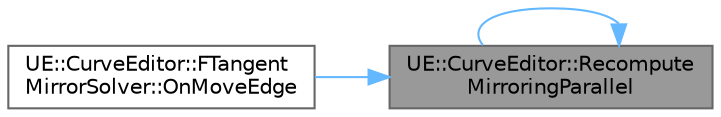 digraph "UE::CurveEditor::RecomputeMirroringParallel"
{
 // INTERACTIVE_SVG=YES
 // LATEX_PDF_SIZE
  bgcolor="transparent";
  edge [fontname=Helvetica,fontsize=10,labelfontname=Helvetica,labelfontsize=10];
  node [fontname=Helvetica,fontsize=10,shape=box,height=0.2,width=0.4];
  rankdir="RL";
  Node1 [id="Node000001",label="UE::CurveEditor::Recompute\lMirroringParallel",height=0.2,width=0.4,color="gray40", fillcolor="grey60", style="filled", fontcolor="black",tooltip="Mirrors the tangents stores in InCurveData."];
  Node1 -> Node2 [id="edge1_Node000001_Node000002",dir="back",color="steelblue1",style="solid",tooltip=" "];
  Node2 [id="Node000002",label="UE::CurveEditor::FTangent\lMirrorSolver::OnMoveEdge",height=0.2,width=0.4,color="grey40", fillcolor="white", style="filled",URL="$d6/d49/classUE_1_1CurveEditor_1_1FTangentMirrorSolver.html#a685875ef441a004520bc8b5184bb89d0",tooltip="Recomputes the tangents angles and updates the key attributes."];
  Node1 -> Node1 [id="edge2_Node000001_Node000001",dir="back",color="steelblue1",style="solid",tooltip=" "];
}
